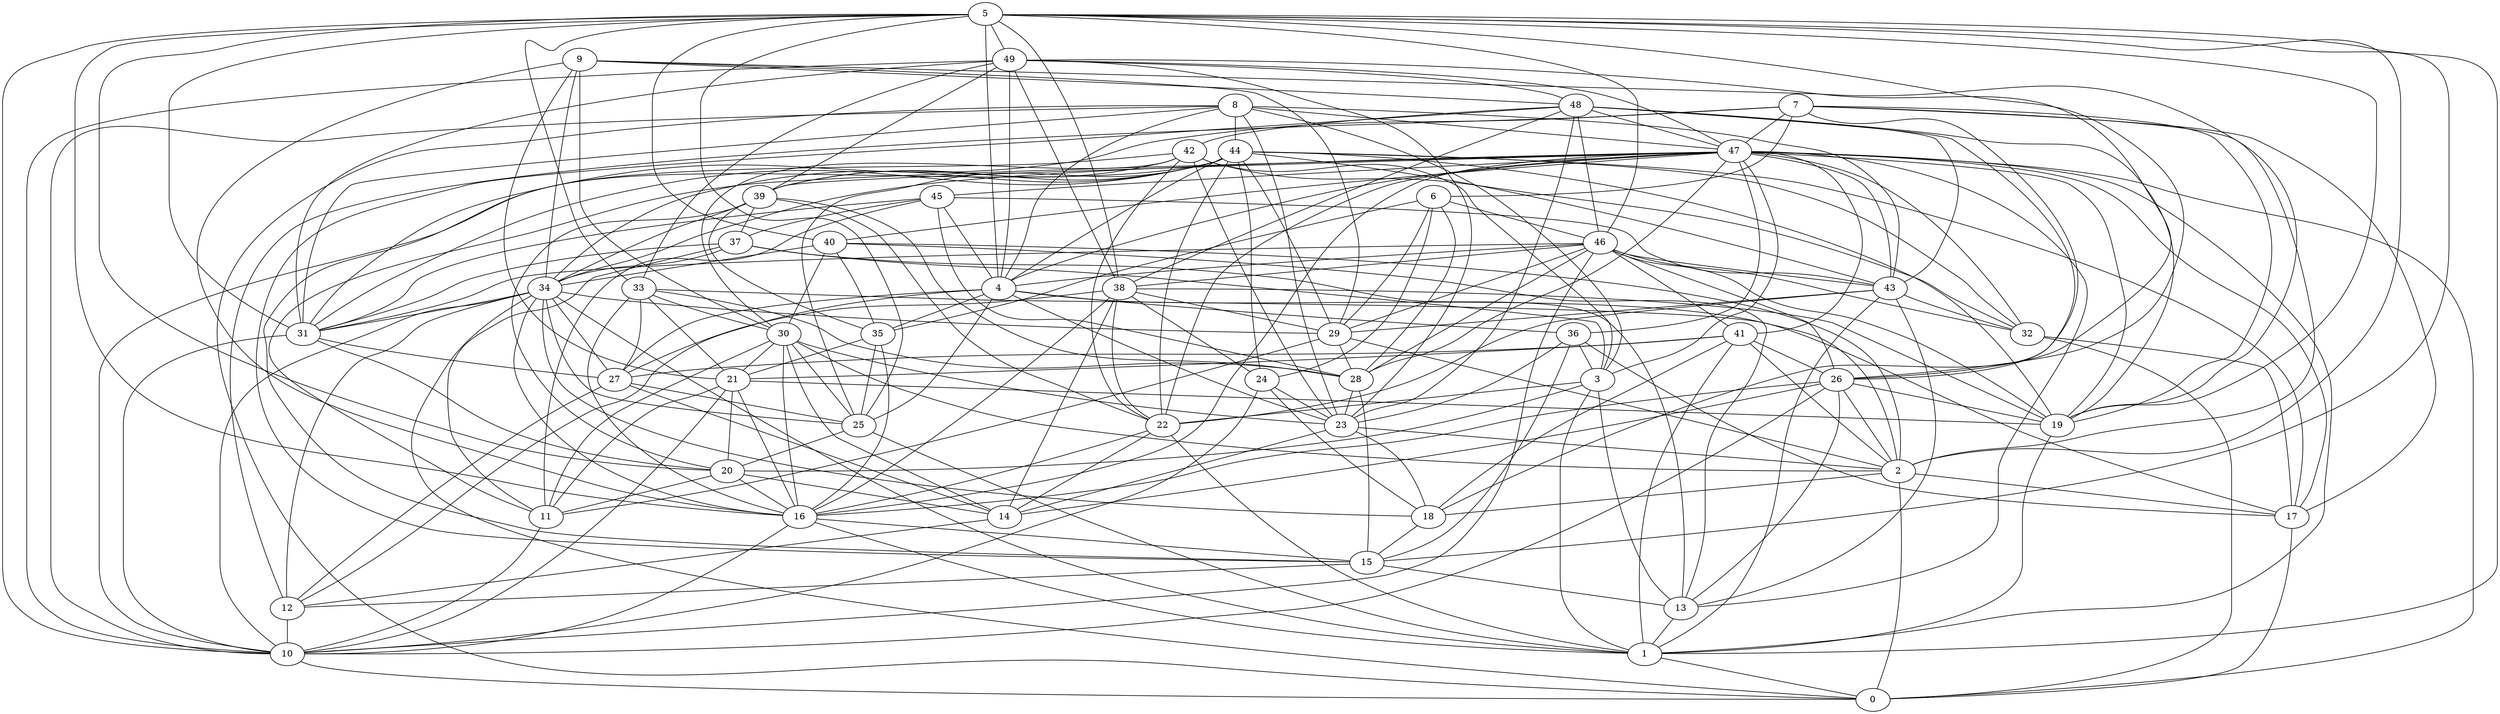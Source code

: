 digraph GG_graph {

subgraph G_graph {
edge [color = black]
"5" -> "31" [dir = none]
"5" -> "26" [dir = none]
"5" -> "2" [dir = none]
"5" -> "4" [dir = none]
"5" -> "25" [dir = none]
"5" -> "33" [dir = none]
"5" -> "16" [dir = none]
"5" -> "15" [dir = none]
"5" -> "10" [dir = none]
"5" -> "40" [dir = none]
"33" -> "21" [dir = none]
"33" -> "16" [dir = none]
"17" -> "0" [dir = none]
"40" -> "34" [dir = none]
"40" -> "2" [dir = none]
"40" -> "30" [dir = none]
"36" -> "15" [dir = none]
"36" -> "3" [dir = none]
"1" -> "0" [dir = none]
"22" -> "1" [dir = none]
"20" -> "11" [dir = none]
"20" -> "14" [dir = none]
"20" -> "16" [dir = none]
"43" -> "22" [dir = none]
"43" -> "1" [dir = none]
"43" -> "32" [dir = none]
"8" -> "23" [dir = none]
"8" -> "10" [dir = none]
"8" -> "47" [dir = none]
"8" -> "43" [dir = none]
"8" -> "3" [dir = none]
"39" -> "28" [dir = none]
"39" -> "35" [dir = none]
"39" -> "34" [dir = none]
"39" -> "22" [dir = none]
"15" -> "12" [dir = none]
"13" -> "1" [dir = none]
"29" -> "28" [dir = none]
"29" -> "11" [dir = none]
"37" -> "11" [dir = none]
"37" -> "34" [dir = none]
"37" -> "3" [dir = none]
"37" -> "13" [dir = none]
"26" -> "10" [dir = none]
"26" -> "16" [dir = none]
"26" -> "13" [dir = none]
"7" -> "12" [dir = none]
"7" -> "2" [dir = none]
"7" -> "17" [dir = none]
"7" -> "18" [dir = none]
"7" -> "47" [dir = none]
"46" -> "38" [dir = none]
"46" -> "41" [dir = none]
"46" -> "32" [dir = none]
"46" -> "28" [dir = none]
"46" -> "29" [dir = none]
"46" -> "10" [dir = none]
"46" -> "4" [dir = none]
"46" -> "19" [dir = none]
"41" -> "2" [dir = none]
"41" -> "1" [dir = none]
"28" -> "15" [dir = none]
"16" -> "10" [dir = none]
"16" -> "15" [dir = none]
"47" -> "43" [dir = none]
"47" -> "19" [dir = none]
"47" -> "22" [dir = none]
"47" -> "1" [dir = none]
"47" -> "16" [dir = none]
"47" -> "3" [dir = none]
"47" -> "41" [dir = none]
"47" -> "34" [dir = none]
"47" -> "13" [dir = none]
"47" -> "40" [dir = none]
"47" -> "11" [dir = none]
"27" -> "12" [dir = none]
"27" -> "25" [dir = none]
"27" -> "14" [dir = none]
"35" -> "25" [dir = none]
"42" -> "15" [dir = none]
"42" -> "39" [dir = none]
"42" -> "32" [dir = none]
"42" -> "23" [dir = none]
"42" -> "30" [dir = none]
"49" -> "10" [dir = none]
"49" -> "33" [dir = none]
"49" -> "48" [dir = none]
"49" -> "23" [dir = none]
"49" -> "47" [dir = none]
"49" -> "38" [dir = none]
"49" -> "26" [dir = none]
"9" -> "34" [dir = none]
"9" -> "30" [dir = none]
"9" -> "29" [dir = none]
"9" -> "16" [dir = none]
"48" -> "42" [dir = none]
"48" -> "46" [dir = none]
"48" -> "43" [dir = none]
"48" -> "26" [dir = none]
"18" -> "15" [dir = none]
"2" -> "17" [dir = none]
"2" -> "0" [dir = none]
"2" -> "18" [dir = none]
"25" -> "20" [dir = none]
"31" -> "27" [dir = none]
"31" -> "10" [dir = none]
"34" -> "16" [dir = none]
"34" -> "1" [dir = none]
"34" -> "29" [dir = none]
"34" -> "0" [dir = none]
"34" -> "27" [dir = none]
"38" -> "22" [dir = none]
"38" -> "16" [dir = none]
"38" -> "14" [dir = none]
"38" -> "29" [dir = none]
"38" -> "24" [dir = none]
"38" -> "27" [dir = none]
"38" -> "19" [dir = none]
"4" -> "12" [dir = none]
"4" -> "2" [dir = none]
"4" -> "35" [dir = none]
"4" -> "36" [dir = none]
"24" -> "23" [dir = none]
"24" -> "10" [dir = none]
"45" -> "4" [dir = none]
"45" -> "31" [dir = none]
"45" -> "28" [dir = none]
"3" -> "20" [dir = none]
"3" -> "1" [dir = none]
"30" -> "16" [dir = none]
"30" -> "14" [dir = none]
"6" -> "28" [dir = none]
"6" -> "46" [dir = none]
"6" -> "29" [dir = none]
"6" -> "24" [dir = none]
"44" -> "29" [dir = none]
"44" -> "19" [dir = none]
"44" -> "32" [dir = none]
"44" -> "34" [dir = none]
"44" -> "39" [dir = none]
"44" -> "24" [dir = none]
"44" -> "43" [dir = none]
"44" -> "25" [dir = none]
"21" -> "10" [dir = none]
"21" -> "11" [dir = none]
"23" -> "18" [dir = none]
"23" -> "2" [dir = none]
"5" -> "1" [dir = none]
"44" -> "4" [dir = none]
"48" -> "15" [dir = none]
"33" -> "17" [dir = none]
"47" -> "32" [dir = none]
"34" -> "31" [dir = none]
"41" -> "21" [dir = none]
"43" -> "29" [dir = none]
"39" -> "37" [dir = none]
"33" -> "28" [dir = none]
"49" -> "31" [dir = none]
"3" -> "13" [dir = none]
"34" -> "10" [dir = none]
"26" -> "14" [dir = none]
"12" -> "10" [dir = none]
"6" -> "35" [dir = none]
"10" -> "0" [dir = none]
"5" -> "20" [dir = none]
"48" -> "23" [dir = none]
"22" -> "16" [dir = none]
"21" -> "16" [dir = none]
"4" -> "27" [dir = none]
"9" -> "21" [dir = none]
"7" -> "19" [dir = none]
"37" -> "31" [dir = none]
"48" -> "47" [dir = none]
"39" -> "20" [dir = none]
"47" -> "0" [dir = none]
"8" -> "44" [dir = none]
"49" -> "39" [dir = none]
"48" -> "19" [dir = none]
"8" -> "4" [dir = none]
"48" -> "38" [dir = none]
"8" -> "0" [dir = none]
"22" -> "14" [dir = none]
"30" -> "25" [dir = none]
"11" -> "10" [dir = none]
"14" -> "12" [dir = none]
"44" -> "22" [dir = none]
"47" -> "36" [dir = none]
"29" -> "2" [dir = none]
"32" -> "0" [dir = none]
"26" -> "2" [dir = none]
"32" -> "17" [dir = none]
"15" -> "13" [dir = none]
"30" -> "2" [dir = none]
"30" -> "11" [dir = none]
"9" -> "19" [dir = none]
"47" -> "39" [dir = none]
"5" -> "38" [dir = none]
"35" -> "21" [dir = none]
"42" -> "3" [dir = none]
"23" -> "14" [dir = none]
"28" -> "23" [dir = none]
"45" -> "43" [dir = none]
"30" -> "21" [dir = none]
"5" -> "49" [dir = none]
"35" -> "16" [dir = none]
"19" -> "1" [dir = none]
"16" -> "1" [dir = none]
"45" -> "11" [dir = none]
"45" -> "37" [dir = none]
"5" -> "19" [dir = none]
"33" -> "30" [dir = none]
"33" -> "27" [dir = none]
"25" -> "1" [dir = none]
"26" -> "19" [dir = none]
"41" -> "26" [dir = none]
"40" -> "35" [dir = none]
"31" -> "20" [dir = none]
"9" -> "48" [dir = none]
"47" -> "17" [dir = none]
"47" -> "4" [dir = none]
"43" -> "13" [dir = none]
"34" -> "18" [dir = none]
"40" -> "13" [dir = none]
"47" -> "28" [dir = none]
"49" -> "4" [dir = none]
"46" -> "43" [dir = none]
"21" -> "20" [dir = none]
"4" -> "25" [dir = none]
"30" -> "23" [dir = none]
"44" -> "10" [dir = none]
"41" -> "27" [dir = none]
"44" -> "31" [dir = none]
"36" -> "17" [dir = none]
"36" -> "23" [dir = none]
"7" -> "31" [dir = none]
"34" -> "25" [dir = none]
"44" -> "17" [dir = none]
"46" -> "31" [dir = none]
"46" -> "26" [dir = none]
"21" -> "19" [dir = none]
"5" -> "46" [dir = none]
"24" -> "18" [dir = none]
"3" -> "22" [dir = none]
"34" -> "12" [dir = none]
"4" -> "23" [dir = none]
"41" -> "18" [dir = none]
"8" -> "31" [dir = none]
"47" -> "45" [dir = none]
"7" -> "6" [dir = none]
"42" -> "22" [dir = none]
}

}
